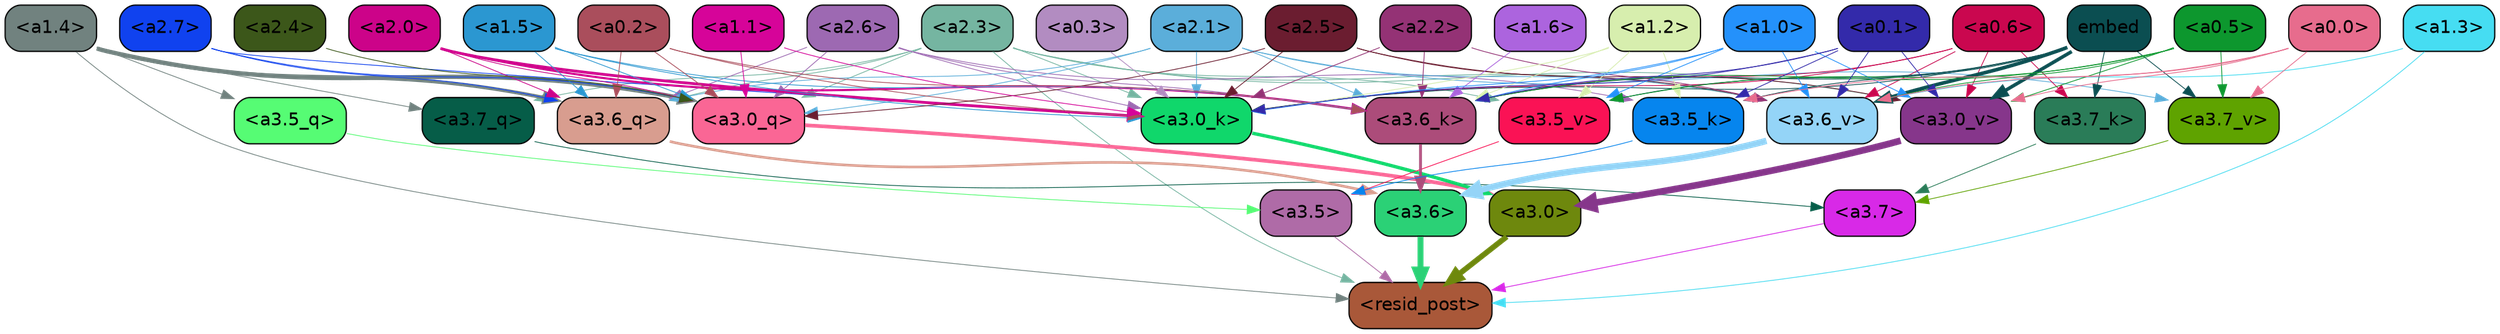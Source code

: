 strict digraph "" {
	graph [bgcolor=transparent,
		layout=dot,
		overlap=false,
		splines=true
	];
	"<a3.7>"	[color=black,
		fillcolor="#d829e7",
		fontname=Helvetica,
		shape=box,
		style="filled, rounded"];
	"<resid_post>"	[color=black,
		fillcolor="#a95839",
		fontname=Helvetica,
		shape=box,
		style="filled, rounded"];
	"<a3.7>" -> "<resid_post>"	[color="#d829e7",
		penwidth=0.6239100098609924];
	"<a3.6>"	[color=black,
		fillcolor="#2bd176",
		fontname=Helvetica,
		shape=box,
		style="filled, rounded"];
	"<a3.6>" -> "<resid_post>"	[color="#2bd176",
		penwidth=4.569062113761902];
	"<a3.5>"	[color=black,
		fillcolor="#af6ba7",
		fontname=Helvetica,
		shape=box,
		style="filled, rounded"];
	"<a3.5>" -> "<resid_post>"	[color="#af6ba7",
		penwidth=0.6];
	"<a3.0>"	[color=black,
		fillcolor="#6e880d",
		fontname=Helvetica,
		shape=box,
		style="filled, rounded"];
	"<a3.0>" -> "<resid_post>"	[color="#6e880d",
		penwidth=4.283544182777405];
	"<a2.3>"	[color=black,
		fillcolor="#75b5a1",
		fontname=Helvetica,
		shape=box,
		style="filled, rounded"];
	"<a2.3>" -> "<resid_post>"	[color="#75b5a1",
		penwidth=0.6];
	"<a3.7_q>"	[color=black,
		fillcolor="#065d48",
		fontname=Helvetica,
		shape=box,
		style="filled, rounded"];
	"<a2.3>" -> "<a3.7_q>"	[color="#75b5a1",
		penwidth=0.6];
	"<a3.6_q>"	[color=black,
		fillcolor="#d89d8f",
		fontname=Helvetica,
		shape=box,
		style="filled, rounded"];
	"<a2.3>" -> "<a3.6_q>"	[color="#75b5a1",
		penwidth=0.6];
	"<a3.0_q>"	[color=black,
		fillcolor="#fa6695",
		fontname=Helvetica,
		shape=box,
		style="filled, rounded"];
	"<a2.3>" -> "<a3.0_q>"	[color="#75b5a1",
		penwidth=0.6];
	"<a3.0_k>"	[color=black,
		fillcolor="#10d76b",
		fontname=Helvetica,
		shape=box,
		style="filled, rounded"];
	"<a2.3>" -> "<a3.0_k>"	[color="#75b5a1",
		penwidth=0.6];
	"<a3.6_v>"	[color=black,
		fillcolor="#94d4f7",
		fontname=Helvetica,
		shape=box,
		style="filled, rounded"];
	"<a2.3>" -> "<a3.6_v>"	[color="#75b5a1",
		penwidth=0.6];
	"<a3.5_v>"	[color=black,
		fillcolor="#fa1255",
		fontname=Helvetica,
		shape=box,
		style="filled, rounded"];
	"<a2.3>" -> "<a3.5_v>"	[color="#75b5a1",
		penwidth=0.6];
	"<a3.0_v>"	[color=black,
		fillcolor="#86368b",
		fontname=Helvetica,
		shape=box,
		style="filled, rounded"];
	"<a2.3>" -> "<a3.0_v>"	[color="#75b5a1",
		penwidth=0.6];
	"<a1.4>"	[color=black,
		fillcolor="#71827f",
		fontname=Helvetica,
		shape=box,
		style="filled, rounded"];
	"<a1.4>" -> "<resid_post>"	[color="#71827f",
		penwidth=0.6];
	"<a1.4>" -> "<a3.7_q>"	[color="#71827f",
		penwidth=0.6];
	"<a1.4>" -> "<a3.6_q>"	[color="#71827f",
		penwidth=2.7934007048606873];
	"<a3.5_q>"	[color=black,
		fillcolor="#56fc74",
		fontname=Helvetica,
		shape=box,
		style="filled, rounded"];
	"<a1.4>" -> "<a3.5_q>"	[color="#71827f",
		penwidth=0.6];
	"<a1.4>" -> "<a3.0_q>"	[color="#71827f",
		penwidth=3.340754985809326];
	"<a1.3>"	[color=black,
		fillcolor="#46ddf2",
		fontname=Helvetica,
		shape=box,
		style="filled, rounded"];
	"<a1.3>" -> "<resid_post>"	[color="#46ddf2",
		penwidth=0.6];
	"<a1.3>" -> "<a3.6_v>"	[color="#46ddf2",
		penwidth=0.6];
	"<a3.7_q>" -> "<a3.7>"	[color="#065d48",
		penwidth=0.6];
	"<a3.6_q>" -> "<a3.6>"	[color="#d89d8f",
		penwidth=2.0347584784030914];
	"<a3.5_q>" -> "<a3.5>"	[color="#56fc74",
		penwidth=0.6];
	"<a3.0_q>" -> "<a3.0>"	[color="#fa6695",
		penwidth=2.8635367155075073];
	"<a3.7_k>"	[color=black,
		fillcolor="#2a7c58",
		fontname=Helvetica,
		shape=box,
		style="filled, rounded"];
	"<a3.7_k>" -> "<a3.7>"	[color="#2a7c58",
		penwidth=0.6];
	"<a3.6_k>"	[color=black,
		fillcolor="#ac4c7a",
		fontname=Helvetica,
		shape=box,
		style="filled, rounded"];
	"<a3.6_k>" -> "<a3.6>"	[color="#ac4c7a",
		penwidth=2.1760786175727844];
	"<a3.5_k>"	[color=black,
		fillcolor="#0685ee",
		fontname=Helvetica,
		shape=box,
		style="filled, rounded"];
	"<a3.5_k>" -> "<a3.5>"	[color="#0685ee",
		penwidth=0.6];
	"<a3.0_k>" -> "<a3.0>"	[color="#10d76b",
		penwidth=2.632905662059784];
	"<a3.7_v>"	[color=black,
		fillcolor="#5fa300",
		fontname=Helvetica,
		shape=box,
		style="filled, rounded"];
	"<a3.7_v>" -> "<a3.7>"	[color="#5fa300",
		penwidth=0.6];
	"<a3.6_v>" -> "<a3.6>"	[color="#94d4f7",
		penwidth=4.981305837631226];
	"<a3.5_v>" -> "<a3.5>"	[color="#fa1255",
		penwidth=0.6];
	"<a3.0_v>" -> "<a3.0>"	[color="#86368b",
		penwidth=5.168330669403076];
	"<a2.7>"	[color=black,
		fillcolor="#1042ef",
		fontname=Helvetica,
		shape=box,
		style="filled, rounded"];
	"<a2.7>" -> "<a3.6_q>"	[color="#1042ef",
		penwidth=0.6];
	"<a2.7>" -> "<a3.0_q>"	[color="#1042ef",
		penwidth=0.6];
	"<a2.7>" -> "<a3.0_k>"	[color="#1042ef",
		penwidth=0.6];
	"<a2.6>"	[color=black,
		fillcolor="#9d69b2",
		fontname=Helvetica,
		shape=box,
		style="filled, rounded"];
	"<a2.6>" -> "<a3.6_q>"	[color="#9d69b2",
		penwidth=0.6];
	"<a2.6>" -> "<a3.0_q>"	[color="#9d69b2",
		penwidth=0.6];
	"<a2.6>" -> "<a3.6_k>"	[color="#9d69b2",
		penwidth=0.6];
	"<a2.6>" -> "<a3.5_k>"	[color="#9d69b2",
		penwidth=0.6];
	"<a2.6>" -> "<a3.0_k>"	[color="#9d69b2",
		penwidth=0.6];
	"<a2.1>"	[color=black,
		fillcolor="#5baeda",
		fontname=Helvetica,
		shape=box,
		style="filled, rounded"];
	"<a2.1>" -> "<a3.6_q>"	[color="#5baeda",
		penwidth=0.6];
	"<a2.1>" -> "<a3.0_q>"	[color="#5baeda",
		penwidth=0.6];
	"<a2.1>" -> "<a3.6_k>"	[color="#5baeda",
		penwidth=0.6];
	"<a2.1>" -> "<a3.0_k>"	[color="#5baeda",
		penwidth=0.6];
	"<a2.1>" -> "<a3.7_v>"	[color="#5baeda",
		penwidth=0.6];
	"<a2.1>" -> "<a3.6_v>"	[color="#5baeda",
		penwidth=0.6];
	"<a2.0>"	[color=black,
		fillcolor="#cc0389",
		fontname=Helvetica,
		shape=box,
		style="filled, rounded"];
	"<a2.0>" -> "<a3.6_q>"	[color="#cc0389",
		penwidth=0.6];
	"<a2.0>" -> "<a3.0_q>"	[color="#cc0389",
		penwidth=0.6];
	"<a2.0>" -> "<a3.6_k>"	[color="#cc0389",
		penwidth=1.6382827460765839];
	"<a2.0>" -> "<a3.0_k>"	[color="#cc0389",
		penwidth=2.161143198609352];
	"<a1.5>"	[color=black,
		fillcolor="#2b97d1",
		fontname=Helvetica,
		shape=box,
		style="filled, rounded"];
	"<a1.5>" -> "<a3.6_q>"	[color="#2b97d1",
		penwidth=0.6];
	"<a1.5>" -> "<a3.0_q>"	[color="#2b97d1",
		penwidth=0.6];
	"<a1.5>" -> "<a3.6_k>"	[color="#2b97d1",
		penwidth=0.6];
	"<a1.5>" -> "<a3.0_k>"	[color="#2b97d1",
		penwidth=0.6];
	"<a0.2>"	[color=black,
		fillcolor="#aa4e5c",
		fontname=Helvetica,
		shape=box,
		style="filled, rounded"];
	"<a0.2>" -> "<a3.6_q>"	[color="#aa4e5c",
		penwidth=0.6];
	"<a0.2>" -> "<a3.0_q>"	[color="#aa4e5c",
		penwidth=0.6];
	"<a0.2>" -> "<a3.6_k>"	[color="#aa4e5c",
		penwidth=0.6];
	"<a0.2>" -> "<a3.0_k>"	[color="#aa4e5c",
		penwidth=0.6];
	"<a2.5>"	[color=black,
		fillcolor="#6b1d30",
		fontname=Helvetica,
		shape=box,
		style="filled, rounded"];
	"<a2.5>" -> "<a3.0_q>"	[color="#6b1d30",
		penwidth=0.6];
	"<a2.5>" -> "<a3.0_k>"	[color="#6b1d30",
		penwidth=0.6];
	"<a2.5>" -> "<a3.6_v>"	[color="#6b1d30",
		penwidth=0.6];
	"<a2.5>" -> "<a3.0_v>"	[color="#6b1d30",
		penwidth=0.6];
	"<a2.4>"	[color=black,
		fillcolor="#3c571a",
		fontname=Helvetica,
		shape=box,
		style="filled, rounded"];
	"<a2.4>" -> "<a3.0_q>"	[color="#3c571a",
		penwidth=0.6];
	"<a1.1>"	[color=black,
		fillcolor="#d60499",
		fontname=Helvetica,
		shape=box,
		style="filled, rounded"];
	"<a1.1>" -> "<a3.0_q>"	[color="#d60499",
		penwidth=0.6];
	"<a1.1>" -> "<a3.0_k>"	[color="#d60499",
		penwidth=0.6];
	"<a0.6>"	[color=black,
		fillcolor="#ca074f",
		fontname=Helvetica,
		shape=box,
		style="filled, rounded"];
	"<a0.6>" -> "<a3.7_k>"	[color="#ca074f",
		penwidth=0.6];
	"<a0.6>" -> "<a3.6_k>"	[color="#ca074f",
		penwidth=0.6];
	"<a0.6>" -> "<a3.0_k>"	[color="#ca074f",
		penwidth=0.6];
	"<a0.6>" -> "<a3.6_v>"	[color="#ca074f",
		penwidth=0.6];
	"<a0.6>" -> "<a3.0_v>"	[color="#ca074f",
		penwidth=0.6];
	embed	[color=black,
		fillcolor="#0b4e51",
		fontname=Helvetica,
		shape=box,
		style="filled, rounded"];
	embed -> "<a3.7_k>"	[color="#0b4e51",
		penwidth=0.6];
	embed -> "<a3.6_k>"	[color="#0b4e51",
		penwidth=0.6];
	embed -> "<a3.5_k>"	[color="#0b4e51",
		penwidth=0.6];
	embed -> "<a3.0_k>"	[color="#0b4e51",
		penwidth=0.6];
	embed -> "<a3.7_v>"	[color="#0b4e51",
		penwidth=0.6];
	embed -> "<a3.6_v>"	[color="#0b4e51",
		penwidth=2.7825746536254883];
	embed -> "<a3.5_v>"	[color="#0b4e51",
		penwidth=0.6];
	embed -> "<a3.0_v>"	[color="#0b4e51",
		penwidth=2.6950180530548096];
	"<a2.2>"	[color=black,
		fillcolor="#943275",
		fontname=Helvetica,
		shape=box,
		style="filled, rounded"];
	"<a2.2>" -> "<a3.6_k>"	[color="#943275",
		penwidth=0.6];
	"<a2.2>" -> "<a3.0_k>"	[color="#943275",
		penwidth=0.6];
	"<a2.2>" -> "<a3.6_v>"	[color="#943275",
		penwidth=0.6];
	"<a1.6>"	[color=black,
		fillcolor="#ac64de",
		fontname=Helvetica,
		shape=box,
		style="filled, rounded"];
	"<a1.6>" -> "<a3.6_k>"	[color="#ac64de",
		penwidth=0.6];
	"<a1.2>"	[color=black,
		fillcolor="#d7eeae",
		fontname=Helvetica,
		shape=box,
		style="filled, rounded"];
	"<a1.2>" -> "<a3.6_k>"	[color="#d7eeae",
		penwidth=0.6];
	"<a1.2>" -> "<a3.5_k>"	[color="#d7eeae",
		penwidth=0.6];
	"<a1.2>" -> "<a3.0_k>"	[color="#d7eeae",
		penwidth=0.6];
	"<a1.2>" -> "<a3.5_v>"	[color="#d7eeae",
		penwidth=0.6];
	"<a1.0>"	[color=black,
		fillcolor="#2491fb",
		fontname=Helvetica,
		shape=box,
		style="filled, rounded"];
	"<a1.0>" -> "<a3.6_k>"	[color="#2491fb",
		penwidth=0.6];
	"<a1.0>" -> "<a3.0_k>"	[color="#2491fb",
		penwidth=0.6];
	"<a1.0>" -> "<a3.6_v>"	[color="#2491fb",
		penwidth=0.6];
	"<a1.0>" -> "<a3.5_v>"	[color="#2491fb",
		penwidth=0.6];
	"<a1.0>" -> "<a3.0_v>"	[color="#2491fb",
		penwidth=0.6];
	"<a0.5>"	[color=black,
		fillcolor="#0d972e",
		fontname=Helvetica,
		shape=box,
		style="filled, rounded"];
	"<a0.5>" -> "<a3.6_k>"	[color="#0d972e",
		penwidth=0.6];
	"<a0.5>" -> "<a3.7_v>"	[color="#0d972e",
		penwidth=0.6];
	"<a0.5>" -> "<a3.6_v>"	[color="#0d972e",
		penwidth=0.6];
	"<a0.5>" -> "<a3.5_v>"	[color="#0d972e",
		penwidth=0.6];
	"<a0.5>" -> "<a3.0_v>"	[color="#0d972e",
		penwidth=0.6];
	"<a0.1>"	[color=black,
		fillcolor="#332aaa",
		fontname=Helvetica,
		shape=box,
		style="filled, rounded"];
	"<a0.1>" -> "<a3.6_k>"	[color="#332aaa",
		penwidth=0.6];
	"<a0.1>" -> "<a3.5_k>"	[color="#332aaa",
		penwidth=0.6];
	"<a0.1>" -> "<a3.0_k>"	[color="#332aaa",
		penwidth=0.6];
	"<a0.1>" -> "<a3.6_v>"	[color="#332aaa",
		penwidth=0.6];
	"<a0.1>" -> "<a3.0_v>"	[color="#332aaa",
		penwidth=0.6];
	"<a0.0>"	[color=black,
		fillcolor="#e76c8d",
		fontname=Helvetica,
		shape=box,
		style="filled, rounded"];
	"<a0.0>" -> "<a3.5_k>"	[color="#e76c8d",
		penwidth=0.6];
	"<a0.0>" -> "<a3.7_v>"	[color="#e76c8d",
		penwidth=0.6];
	"<a0.0>" -> "<a3.6_v>"	[color="#e76c8d",
		penwidth=0.6];
	"<a0.0>" -> "<a3.0_v>"	[color="#e76c8d",
		penwidth=0.6];
	"<a0.3>"	[color=black,
		fillcolor="#b28cc1",
		fontname=Helvetica,
		shape=box,
		style="filled, rounded"];
	"<a0.3>" -> "<a3.0_k>"	[color="#b28cc1",
		penwidth=0.6];
}
